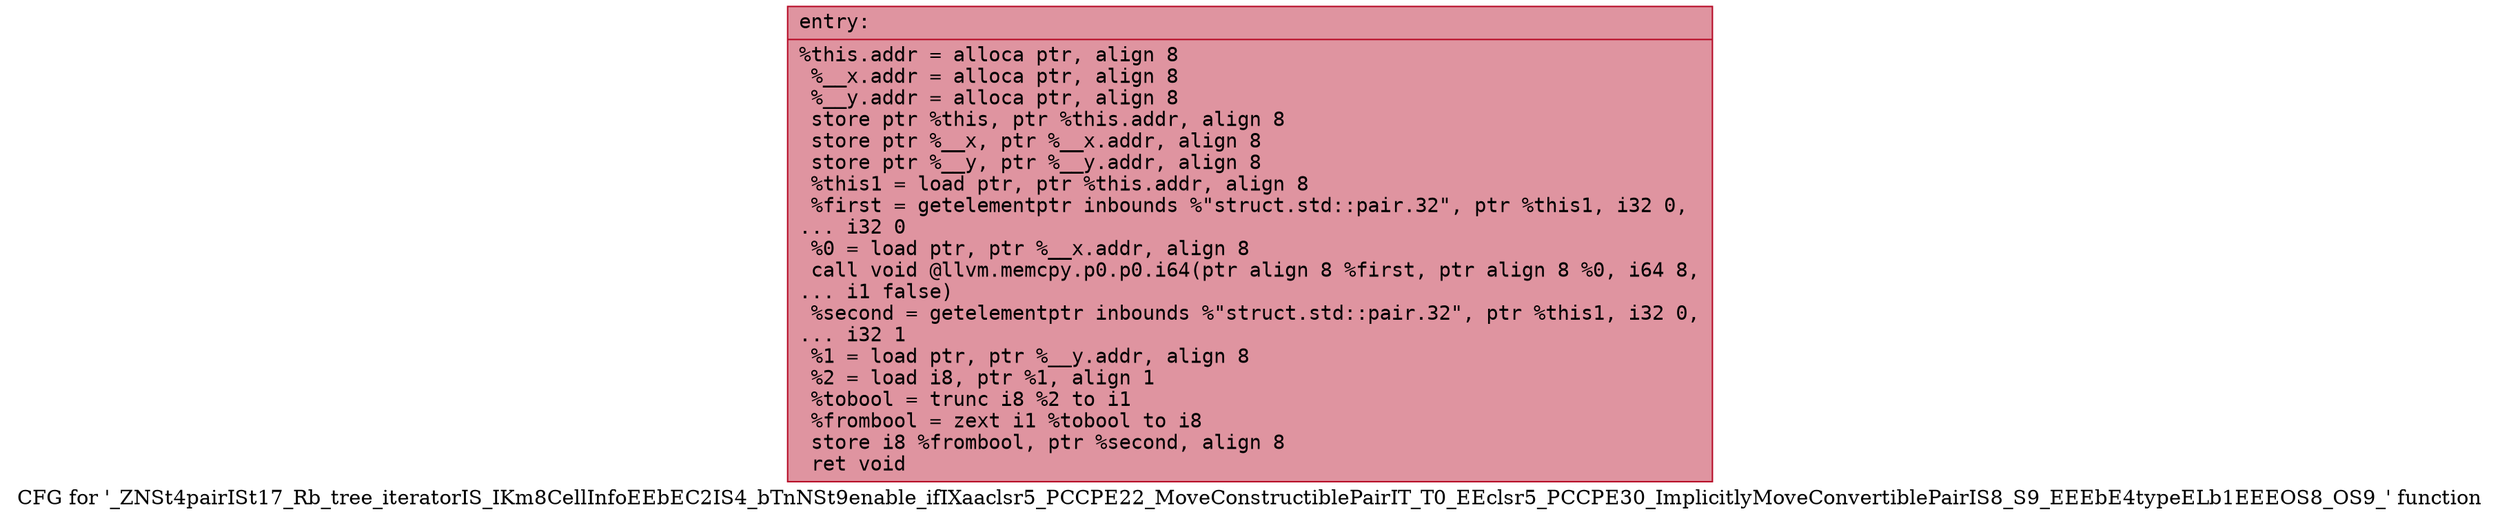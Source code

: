 digraph "CFG for '_ZNSt4pairISt17_Rb_tree_iteratorIS_IKm8CellInfoEEbEC2IS4_bTnNSt9enable_ifIXaaclsr5_PCCPE22_MoveConstructiblePairIT_T0_EEclsr5_PCCPE30_ImplicitlyMoveConvertiblePairIS8_S9_EEEbE4typeELb1EEEOS8_OS9_' function" {
	label="CFG for '_ZNSt4pairISt17_Rb_tree_iteratorIS_IKm8CellInfoEEbEC2IS4_bTnNSt9enable_ifIXaaclsr5_PCCPE22_MoveConstructiblePairIT_T0_EEclsr5_PCCPE30_ImplicitlyMoveConvertiblePairIS8_S9_EEEbE4typeELb1EEEOS8_OS9_' function";

	Node0x560dca0677d0 [shape=record,color="#b70d28ff", style=filled, fillcolor="#b70d2870" fontname="Courier",label="{entry:\l|  %this.addr = alloca ptr, align 8\l  %__x.addr = alloca ptr, align 8\l  %__y.addr = alloca ptr, align 8\l  store ptr %this, ptr %this.addr, align 8\l  store ptr %__x, ptr %__x.addr, align 8\l  store ptr %__y, ptr %__y.addr, align 8\l  %this1 = load ptr, ptr %this.addr, align 8\l  %first = getelementptr inbounds %\"struct.std::pair.32\", ptr %this1, i32 0,\l... i32 0\l  %0 = load ptr, ptr %__x.addr, align 8\l  call void @llvm.memcpy.p0.p0.i64(ptr align 8 %first, ptr align 8 %0, i64 8,\l... i1 false)\l  %second = getelementptr inbounds %\"struct.std::pair.32\", ptr %this1, i32 0,\l... i32 1\l  %1 = load ptr, ptr %__y.addr, align 8\l  %2 = load i8, ptr %1, align 1\l  %tobool = trunc i8 %2 to i1\l  %frombool = zext i1 %tobool to i8\l  store i8 %frombool, ptr %second, align 8\l  ret void\l}"];
}
